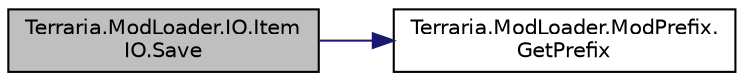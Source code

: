 digraph "Terraria.ModLoader.IO.ItemIO.Save"
{
  edge [fontname="Helvetica",fontsize="10",labelfontname="Helvetica",labelfontsize="10"];
  node [fontname="Helvetica",fontsize="10",shape=record];
  rankdir="LR";
  Node47 [label="Terraria.ModLoader.IO.Item\lIO.Save",height=0.2,width=0.4,color="black", fillcolor="grey75", style="filled", fontcolor="black"];
  Node47 -> Node48 [color="midnightblue",fontsize="10",style="solid",fontname="Helvetica"];
  Node48 [label="Terraria.ModLoader.ModPrefix.\lGetPrefix",height=0.2,width=0.4,color="black", fillcolor="white", style="filled",URL="$class_terraria_1_1_mod_loader_1_1_mod_prefix.html#ad12de39d616e3b701c85f970912eb545",tooltip="Returns the ModPrefix associated with specified type If not a ModPrefix, returns null. "];
}
